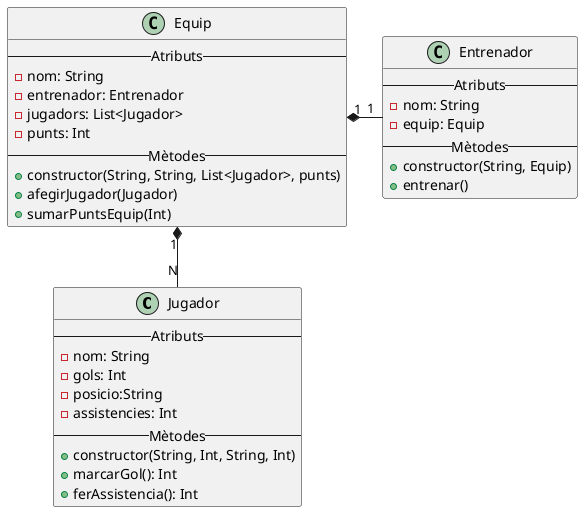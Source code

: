 @startuml
'https://plantuml.com/class-diagram


class Jugador {
    -- Atributs --
    - nom: String
    - gols: Int
    - posicio:String
    - assistencies: Int
    -- Mètodes --
    + constructor(String, Int, String, Int)
    + marcarGol(): Int
    + ferAssistencia(): Int
}

class Entrenador{
    -- Atributs --
    - nom: String
    - equip: Equip
    -- Mètodes --
    + constructor(String, Equip)
    + entrenar()
}


class Equip {
    -- Atributs --
    - nom: String
    - entrenador: Entrenador
    - jugadors: List<Jugador>
    - punts: Int
    -- Mètodes --
    + constructor(String, String, List<Jugador>, punts)
    + afegirJugador(Jugador)
    + sumarPuntsEquip(Int)
}

Equip "1" *-down- "N" Jugador

Equip "1" *-right- "1" Entrenador
@enduml
